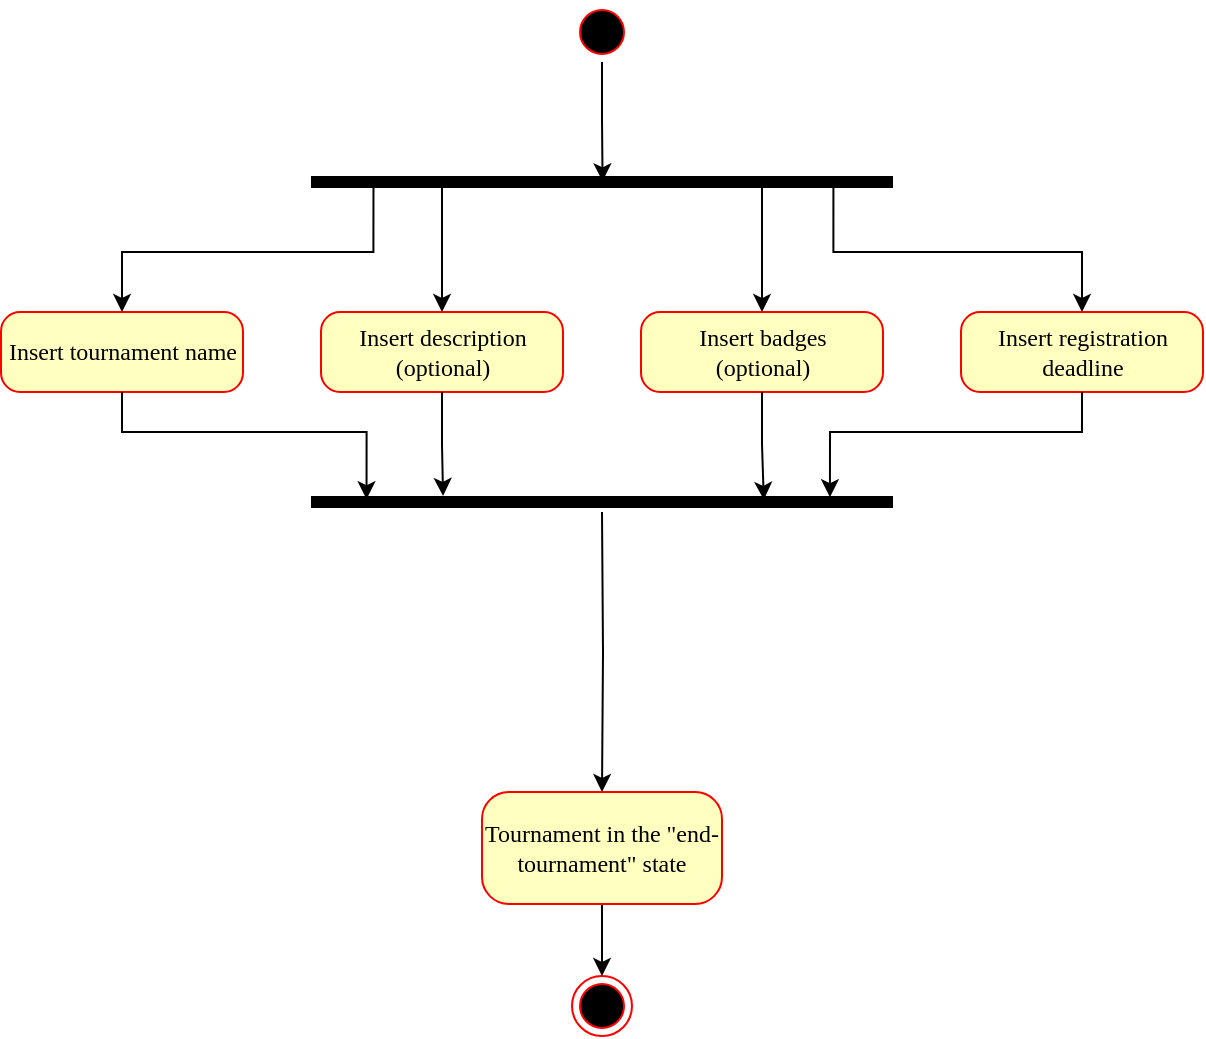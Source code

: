 <mxfile version="22.1.5" type="device">
  <diagram name="Pagina-1" id="29-hdRvlBbGpefje-Pqp">
    <mxGraphModel dx="808" dy="-1927" grid="1" gridSize="10" guides="1" tooltips="1" connect="1" arrows="1" fold="1" page="1" pageScale="1" pageWidth="827" pageHeight="1169" math="0" shadow="0">
      <root>
        <mxCell id="0" />
        <mxCell id="1" parent="0" />
        <mxCell id="0DP7BZPxD1vvj40-qNmQ-1" value="" style="ellipse;html=1;shape=startState;fillColor=#000000;strokeColor=#ff0000;rounded=1;shadow=0;comic=0;labelBackgroundColor=none;fontFamily=Verdana;fontSize=12;fontColor=#000000;align=center;direction=south;" vertex="1" parent="1">
          <mxGeometry x="350" y="2435" width="30" height="30" as="geometry" />
        </mxCell>
        <mxCell id="0DP7BZPxD1vvj40-qNmQ-2" style="edgeStyle=orthogonalEdgeStyle;rounded=0;orthogonalLoop=1;jettySize=auto;html=1;exitX=1;exitY=0.5;exitDx=0;exitDy=0;entryX=0.426;entryY=0.499;entryDx=0;entryDy=0;entryPerimeter=0;" edge="1" parent="1" source="0DP7BZPxD1vvj40-qNmQ-1" target="0DP7BZPxD1vvj40-qNmQ-28">
          <mxGeometry relative="1" as="geometry">
            <mxPoint x="364" y="2475" as="sourcePoint" />
            <mxPoint x="440" y="2405" as="targetPoint" />
          </mxGeometry>
        </mxCell>
        <mxCell id="0DP7BZPxD1vvj40-qNmQ-3" style="edgeStyle=orthogonalEdgeStyle;rounded=0;orthogonalLoop=1;jettySize=auto;html=1;exitX=0.5;exitY=1;exitDx=0;exitDy=0;entryX=0.5;entryY=0;entryDx=0;entryDy=0;" edge="1" parent="1" target="0DP7BZPxD1vvj40-qNmQ-13">
          <mxGeometry relative="1" as="geometry">
            <mxPoint x="365" y="2750" as="targetPoint" />
            <mxPoint x="365" y="2690" as="sourcePoint" />
          </mxGeometry>
        </mxCell>
        <mxCell id="0DP7BZPxD1vvj40-qNmQ-10" value="Insert tournament name" style="rounded=1;whiteSpace=wrap;html=1;arcSize=24;fillColor=#ffffc0;strokeColor=#ff0000;shadow=0;comic=0;labelBackgroundColor=none;fontFamily=Verdana;fontSize=12;fontColor=#000000;align=center;" vertex="1" parent="1">
          <mxGeometry x="64.5" y="2590" width="121" height="40" as="geometry" />
        </mxCell>
        <mxCell id="0DP7BZPxD1vvj40-qNmQ-11" value="" style="ellipse;html=1;shape=endState;fillColor=#000000;strokeColor=#ff0000;rounded=1;shadow=0;comic=0;labelBackgroundColor=none;fontFamily=Verdana;fontSize=12;fontColor=#000000;align=center;" vertex="1" parent="1">
          <mxGeometry x="350" y="2922" width="30" height="30" as="geometry" />
        </mxCell>
        <mxCell id="0DP7BZPxD1vvj40-qNmQ-12" style="edgeStyle=orthogonalEdgeStyle;rounded=0;orthogonalLoop=1;jettySize=auto;html=1;exitX=0.5;exitY=1;exitDx=0;exitDy=0;entryX=0.5;entryY=0;entryDx=0;entryDy=0;" edge="1" parent="1" source="0DP7BZPxD1vvj40-qNmQ-13" target="0DP7BZPxD1vvj40-qNmQ-11">
          <mxGeometry relative="1" as="geometry" />
        </mxCell>
        <mxCell id="0DP7BZPxD1vvj40-qNmQ-13" value="Tournament in the &quot;end-tournament&quot; state" style="rounded=1;whiteSpace=wrap;html=1;arcSize=24;fillColor=#ffffc0;strokeColor=#ff0000;shadow=0;comic=0;labelBackgroundColor=none;fontFamily=Verdana;fontSize=12;fontColor=#000000;align=center;" vertex="1" parent="1">
          <mxGeometry x="305" y="2830" width="120" height="56" as="geometry" />
        </mxCell>
        <mxCell id="0DP7BZPxD1vvj40-qNmQ-36" value="" style="edgeStyle=orthogonalEdgeStyle;rounded=0;orthogonalLoop=1;jettySize=auto;html=1;exitX=0.641;exitY=0.894;exitDx=0;exitDy=0;exitPerimeter=0;" edge="1" parent="1" source="0DP7BZPxD1vvj40-qNmQ-28" target="0DP7BZPxD1vvj40-qNmQ-10">
          <mxGeometry relative="1" as="geometry">
            <Array as="points">
              <mxPoint x="251" y="2560" />
              <mxPoint x="125" y="2560" />
            </Array>
          </mxGeometry>
        </mxCell>
        <mxCell id="0DP7BZPxD1vvj40-qNmQ-38" style="edgeStyle=orthogonalEdgeStyle;rounded=0;orthogonalLoop=1;jettySize=auto;html=1;" edge="1" parent="1" source="0DP7BZPxD1vvj40-qNmQ-28" target="0DP7BZPxD1vvj40-qNmQ-29">
          <mxGeometry relative="1" as="geometry">
            <Array as="points">
              <mxPoint x="285" y="2550" />
              <mxPoint x="285" y="2550" />
            </Array>
          </mxGeometry>
        </mxCell>
        <mxCell id="0DP7BZPxD1vvj40-qNmQ-40" style="edgeStyle=orthogonalEdgeStyle;rounded=0;orthogonalLoop=1;jettySize=auto;html=1;entryX=0.5;entryY=0;entryDx=0;entryDy=0;" edge="1" parent="1" source="0DP7BZPxD1vvj40-qNmQ-28" target="0DP7BZPxD1vvj40-qNmQ-30">
          <mxGeometry relative="1" as="geometry">
            <Array as="points">
              <mxPoint x="445" y="2550" />
              <mxPoint x="445" y="2550" />
            </Array>
          </mxGeometry>
        </mxCell>
        <mxCell id="0DP7BZPxD1vvj40-qNmQ-41" style="edgeStyle=orthogonalEdgeStyle;rounded=0;orthogonalLoop=1;jettySize=auto;html=1;exitX=0.876;exitY=0.101;exitDx=0;exitDy=0;exitPerimeter=0;" edge="1" parent="1" source="0DP7BZPxD1vvj40-qNmQ-28" target="0DP7BZPxD1vvj40-qNmQ-31">
          <mxGeometry relative="1" as="geometry">
            <Array as="points">
              <mxPoint x="481" y="2560" />
              <mxPoint x="605" y="2560" />
            </Array>
          </mxGeometry>
        </mxCell>
        <mxCell id="0DP7BZPxD1vvj40-qNmQ-28" value="" style="html=1;points=[];perimeter=orthogonalPerimeter;fillColor=strokeColor;rotation=90;" vertex="1" parent="1">
          <mxGeometry x="362.5" y="2380" width="5" height="290" as="geometry" />
        </mxCell>
        <mxCell id="0DP7BZPxD1vvj40-qNmQ-29" value="Insert description&lt;br&gt;(optional)" style="rounded=1;whiteSpace=wrap;html=1;arcSize=24;fillColor=#ffffc0;strokeColor=#ff0000;shadow=0;comic=0;labelBackgroundColor=none;fontFamily=Verdana;fontSize=12;fontColor=#000000;align=center;" vertex="1" parent="1">
          <mxGeometry x="224.5" y="2590" width="121" height="40" as="geometry" />
        </mxCell>
        <mxCell id="0DP7BZPxD1vvj40-qNmQ-30" value="Insert badges&lt;br&gt;(optional)" style="rounded=1;whiteSpace=wrap;html=1;arcSize=24;fillColor=#ffffc0;strokeColor=#ff0000;shadow=0;comic=0;labelBackgroundColor=none;fontFamily=Verdana;fontSize=12;fontColor=#000000;align=center;" vertex="1" parent="1">
          <mxGeometry x="384.5" y="2590" width="121" height="40" as="geometry" />
        </mxCell>
        <mxCell id="0DP7BZPxD1vvj40-qNmQ-31" value="Insert registration deadline" style="rounded=1;whiteSpace=wrap;html=1;arcSize=24;fillColor=#ffffc0;strokeColor=#ff0000;shadow=0;comic=0;labelBackgroundColor=none;fontFamily=Verdana;fontSize=12;fontColor=#000000;align=center;" vertex="1" parent="1">
          <mxGeometry x="544.5" y="2590" width="121" height="40" as="geometry" />
        </mxCell>
        <mxCell id="0DP7BZPxD1vvj40-qNmQ-35" value="" style="html=1;points=[];perimeter=orthogonalPerimeter;fillColor=strokeColor;rotation=90;" vertex="1" parent="1">
          <mxGeometry x="362.5" y="2540" width="5" height="290" as="geometry" />
        </mxCell>
        <mxCell id="0DP7BZPxD1vvj40-qNmQ-47" style="edgeStyle=orthogonalEdgeStyle;rounded=0;orthogonalLoop=1;jettySize=auto;html=1;entryX=0.218;entryY=0.906;entryDx=0;entryDy=0;entryPerimeter=0;" edge="1" parent="1" source="0DP7BZPxD1vvj40-qNmQ-10" target="0DP7BZPxD1vvj40-qNmQ-35">
          <mxGeometry relative="1" as="geometry">
            <Array as="points">
              <mxPoint x="125" y="2650" />
              <mxPoint x="247" y="2650" />
            </Array>
          </mxGeometry>
        </mxCell>
        <mxCell id="0DP7BZPxD1vvj40-qNmQ-48" style="edgeStyle=orthogonalEdgeStyle;rounded=0;orthogonalLoop=1;jettySize=auto;html=1;entryX=-0.108;entryY=0.774;entryDx=0;entryDy=0;entryPerimeter=0;" edge="1" parent="1" source="0DP7BZPxD1vvj40-qNmQ-29" target="0DP7BZPxD1vvj40-qNmQ-35">
          <mxGeometry relative="1" as="geometry" />
        </mxCell>
        <mxCell id="0DP7BZPxD1vvj40-qNmQ-50" style="edgeStyle=orthogonalEdgeStyle;rounded=0;orthogonalLoop=1;jettySize=auto;html=1;entryX=0.284;entryY=0.221;entryDx=0;entryDy=0;entryPerimeter=0;" edge="1" parent="1" source="0DP7BZPxD1vvj40-qNmQ-30" target="0DP7BZPxD1vvj40-qNmQ-35">
          <mxGeometry relative="1" as="geometry" />
        </mxCell>
        <mxCell id="0DP7BZPxD1vvj40-qNmQ-51" style="edgeStyle=orthogonalEdgeStyle;rounded=0;orthogonalLoop=1;jettySize=auto;html=1;entryX=0.022;entryY=0.107;entryDx=0;entryDy=0;entryPerimeter=0;" edge="1" parent="1" source="0DP7BZPxD1vvj40-qNmQ-31" target="0DP7BZPxD1vvj40-qNmQ-35">
          <mxGeometry relative="1" as="geometry">
            <Array as="points">
              <mxPoint x="605" y="2650" />
              <mxPoint x="479" y="2650" />
            </Array>
          </mxGeometry>
        </mxCell>
      </root>
    </mxGraphModel>
  </diagram>
</mxfile>
